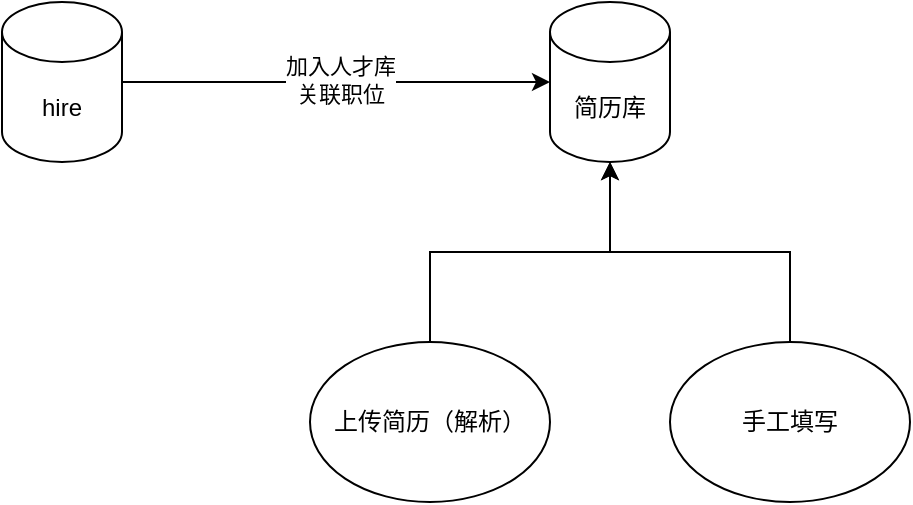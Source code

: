 <mxfile version="18.1.3" type="github">
  <diagram id="kRX3TJ4ZSRatoJqh-dYw" name="Page-1">
    <mxGraphModel dx="1964" dy="754" grid="1" gridSize="10" guides="1" tooltips="1" connect="1" arrows="1" fold="1" page="1" pageScale="1" pageWidth="827" pageHeight="1169" math="0" shadow="0">
      <root>
        <mxCell id="0" />
        <mxCell id="1" parent="0" />
        <mxCell id="vtiqP59wO7phixTwong5-3" style="edgeStyle=orthogonalEdgeStyle;rounded=0;orthogonalLoop=1;jettySize=auto;html=1;entryX=0;entryY=0.5;entryDx=0;entryDy=0;entryPerimeter=0;" edge="1" parent="1" source="vtiqP59wO7phixTwong5-1" target="vtiqP59wO7phixTwong5-2">
          <mxGeometry relative="1" as="geometry" />
        </mxCell>
        <mxCell id="vtiqP59wO7phixTwong5-4" value="加入人才库&lt;br&gt;关联职位" style="edgeLabel;html=1;align=center;verticalAlign=middle;resizable=0;points=[];" vertex="1" connectable="0" parent="vtiqP59wO7phixTwong5-3">
          <mxGeometry x="0.013" y="1" relative="1" as="geometry">
            <mxPoint as="offset" />
          </mxGeometry>
        </mxCell>
        <mxCell id="vtiqP59wO7phixTwong5-1" value="hire" style="shape=cylinder3;whiteSpace=wrap;html=1;boundedLbl=1;backgroundOutline=1;size=15;" vertex="1" parent="1">
          <mxGeometry x="40" y="240" width="60" height="80" as="geometry" />
        </mxCell>
        <mxCell id="vtiqP59wO7phixTwong5-2" value="简历库" style="shape=cylinder3;whiteSpace=wrap;html=1;boundedLbl=1;backgroundOutline=1;size=15;" vertex="1" parent="1">
          <mxGeometry x="314" y="240" width="60" height="80" as="geometry" />
        </mxCell>
        <mxCell id="vtiqP59wO7phixTwong5-7" style="edgeStyle=orthogonalEdgeStyle;rounded=0;orthogonalLoop=1;jettySize=auto;html=1;exitX=0.5;exitY=0;exitDx=0;exitDy=0;entryX=0.5;entryY=1;entryDx=0;entryDy=0;entryPerimeter=0;" edge="1" parent="1" source="vtiqP59wO7phixTwong5-5" target="vtiqP59wO7phixTwong5-2">
          <mxGeometry relative="1" as="geometry" />
        </mxCell>
        <mxCell id="vtiqP59wO7phixTwong5-5" value="上传简历（解析）" style="ellipse;whiteSpace=wrap;html=1;" vertex="1" parent="1">
          <mxGeometry x="194" y="410" width="120" height="80" as="geometry" />
        </mxCell>
        <mxCell id="vtiqP59wO7phixTwong5-8" style="edgeStyle=orthogonalEdgeStyle;rounded=0;orthogonalLoop=1;jettySize=auto;html=1;exitX=0.5;exitY=0;exitDx=0;exitDy=0;entryX=0.5;entryY=1;entryDx=0;entryDy=0;entryPerimeter=0;" edge="1" parent="1" source="vtiqP59wO7phixTwong5-6" target="vtiqP59wO7phixTwong5-2">
          <mxGeometry relative="1" as="geometry" />
        </mxCell>
        <mxCell id="vtiqP59wO7phixTwong5-6" value="手工填写" style="ellipse;whiteSpace=wrap;html=1;" vertex="1" parent="1">
          <mxGeometry x="374" y="410" width="120" height="80" as="geometry" />
        </mxCell>
      </root>
    </mxGraphModel>
  </diagram>
</mxfile>
